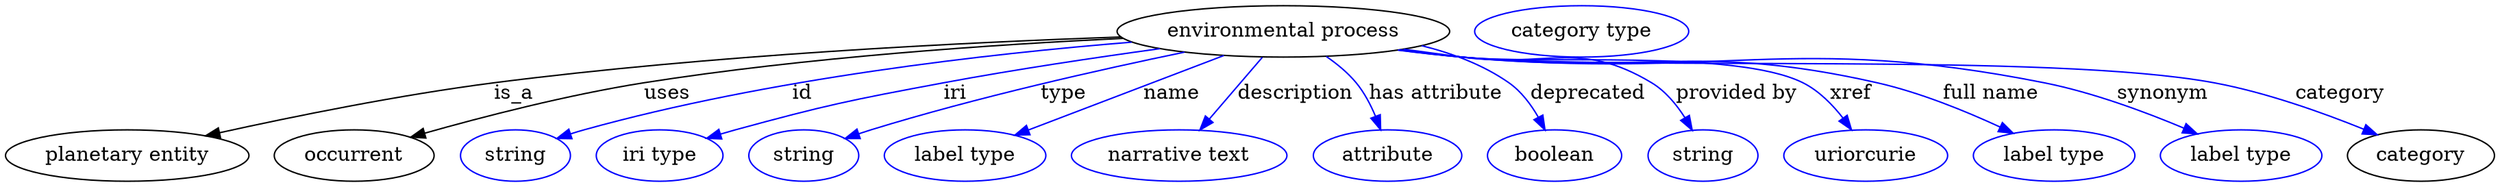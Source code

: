 digraph {
	graph [bb="0,0,1740.5,123"];
	node [label="\N"];
	"environmental process"	[height=0.5,
		label="environmental process",
		pos="893.14,105",
		width=3.2317];
	"planetary entity"	[height=0.5,
		pos="85.142,18",
		width=2.3651];
	"environmental process" -> "planetary entity"	[label=is_a,
		lp="356.14,61.5",
		pos="e,139.96,31.791 779.56,101.05 667.86,97.152 492.71,88.347 342.14,69 276.21,60.528 201.73,45.417 149.99,34.018"];
	occurrent	[height=0.5,
		pos="244.14,18",
		width=1.5526];
	"environmental process" -> occurrent	[label=uses,
		lp="462.64,61.5",
		pos="e,283.59,30.892 780.97,100.14 690.21,95.831 559.35,86.951 446.14,69 393.24,60.611 333.85,45.166 293.24,33.653"];
	id	[color=blue,
		height=0.5,
		label=string,
		pos="356.14,18",
		width=1.0652];
	"environmental process" -> id	[color=blue,
		label=id,
		lp="557.14,61.5",
		pos="e,385.13,29.996 787.53,97.422 687.37,89.293 533.4,71.866 404.14,36 401.03,35.137 397.83,34.175 394.64,33.159",
		style=solid];
	iri	[color=blue,
		height=0.5,
		label="iri type",
		pos="457.14,18",
		width=1.2277];
	"environmental process" -> iri	[color=blue,
		label=iri,
		lp="664.14,61.5",
		pos="e,490.43,29.946 806.76,92.874 761.72,86.662 705.81,78.305 656.14,69 591.18,56.83 574.94,53.271 511.14,36 507.56,35.031 503.87,33.979 \
500.17,32.889",
		style=solid];
	type	[color=blue,
		height=0.5,
		label=string,
		pos="558.14,18",
		width=1.0652];
	"environmental process" -> type	[color=blue,
		label=type,
		lp="739.14,61.5",
		pos="e,587.08,29.953 824.07,90.442 765.28,78.251 678.89,58.789 605.14,36 602.38,35.147 599.55,34.229 596.7,33.277",
		style=solid];
	name	[color=blue,
		height=0.5,
		label="label type",
		pos="671.14,18",
		width=1.5707];
	"environmental process" -> name	[color=blue,
		label=name,
		lp="816.14,61.5",
		pos="e,705.87,32.297 851.65,88.112 812.81,73.241 754.97,51.096 715.29,35.905",
		style=solid];
	description	[color=blue,
		height=0.5,
		label="narrative text",
		pos="821.14,18",
		width=2.0943];
	"environmental process" -> description	[color=blue,
		label=description,
		lp="902.64,61.5",
		pos="e,834.65,35.798 877.87,87.024 872.82,81.335 867.2,74.931 862.14,69 855.15,60.798 847.64,51.716 840.98,43.568",
		style=solid];
	"has attribute"	[color=blue,
		height=0.5,
		label=attribute,
		pos="966.14,18",
		width=1.4443];
	"environmental process" -> "has attribute"	[color=blue,
		label="has attribute",
		lp="1000.1,61.5",
		pos="e,960.87,36.014 922.28,87.45 929.74,82.241 937.3,75.995 943.14,69 948.89,62.117 953.51,53.561 957.07,45.484",
		style=solid];
	deprecated	[color=blue,
		height=0.5,
		label=boolean,
		pos="1083.1,18",
		width=1.2999];
	"environmental process" -> deprecated	[color=blue,
		label=deprecated,
		lp="1106.6,61.5",
		pos="e,1076.4,35.885 990.02,94.969 1011.5,89.701 1033.2,81.549 1051.1,69 1059.8,62.955 1066.6,53.744 1071.8,44.867",
		style=solid];
	"provided by"	[color=blue,
		height=0.5,
		label=string,
		pos="1186.1,18",
		width=1.0652];
	"environmental process" -> "provided by"	[color=blue,
		label="provided by",
		lp="1209.6,61.5",
		pos="e,1178.9,35.74 977.53,92.516 991.11,90.67 1005,88.781 1018.1,87 1077.3,78.981 1100.2,100.04 1151.1,69 1160.6,63.21 1168.2,53.759 \
1173.9,44.623",
		style=solid];
	xref	[color=blue,
		height=0.5,
		label=uriorcurie,
		pos="1300.1,18",
		width=1.5887];
	"environmental process" -> xref	[color=blue,
		label=xref,
		lp="1289.6,61.5",
		pos="e,1290.2,36.047 975.09,92.143 989.42,90.273 1004.2,88.474 1018.1,87 1070.9,81.424 1208.7,92.657 1256.1,69 1267.3,63.416 1276.9,53.61 \
1284.3,44.153",
		style=solid];
	"full name"	[color=blue,
		height=0.5,
		label="label type",
		pos="1432.1,18",
		width=1.5707];
	"environmental process" -> "full name"	[color=blue,
		label="full name",
		lp="1387.6,61.5",
		pos="e,1403.4,33.664 974.4,92.071 988.94,90.187 1004,88.401 1018.1,87 1146.7,74.29 1182.2,97.514 1308.1,69 1338.1,62.213 1370.3,49.069 \
1394.3,37.96",
		style=solid];
	synonym	[color=blue,
		height=0.5,
		label="label type",
		pos="1563.1,18",
		width=1.5707];
	"environmental process" -> synonym	[color=blue,
		label=synonym,
		lp="1508.1,61.5",
		pos="e,1532.4,33.201 973.71,91.947 988.46,90.052 1003.7,88.295 1018.1,87 1198.5,70.783 1247.5,104.24 1425.1,69 1459.1,62.263 1495.9,48.601 \
1522.9,37.258",
		style=solid];
	category	[height=0.5,
		pos="1689.1,18",
		width=1.4263];
	"environmental process" -> category	[color=blue,
		label=category,
		lp="1632.6,61.5",
		pos="e,1658.5,32.581 973.03,91.913 987.99,89.997 1003.5,88.241 1018.1,87 1134.7,77.107 1429.1,90.299 1544.1,69 1580.7,62.225 1620.6,47.954 \
1649.2,36.386",
		style=solid];
	"named thing_category"	[color=blue,
		height=0.5,
		label="category type",
		pos="1102.1,105",
		width=2.0762];
}
